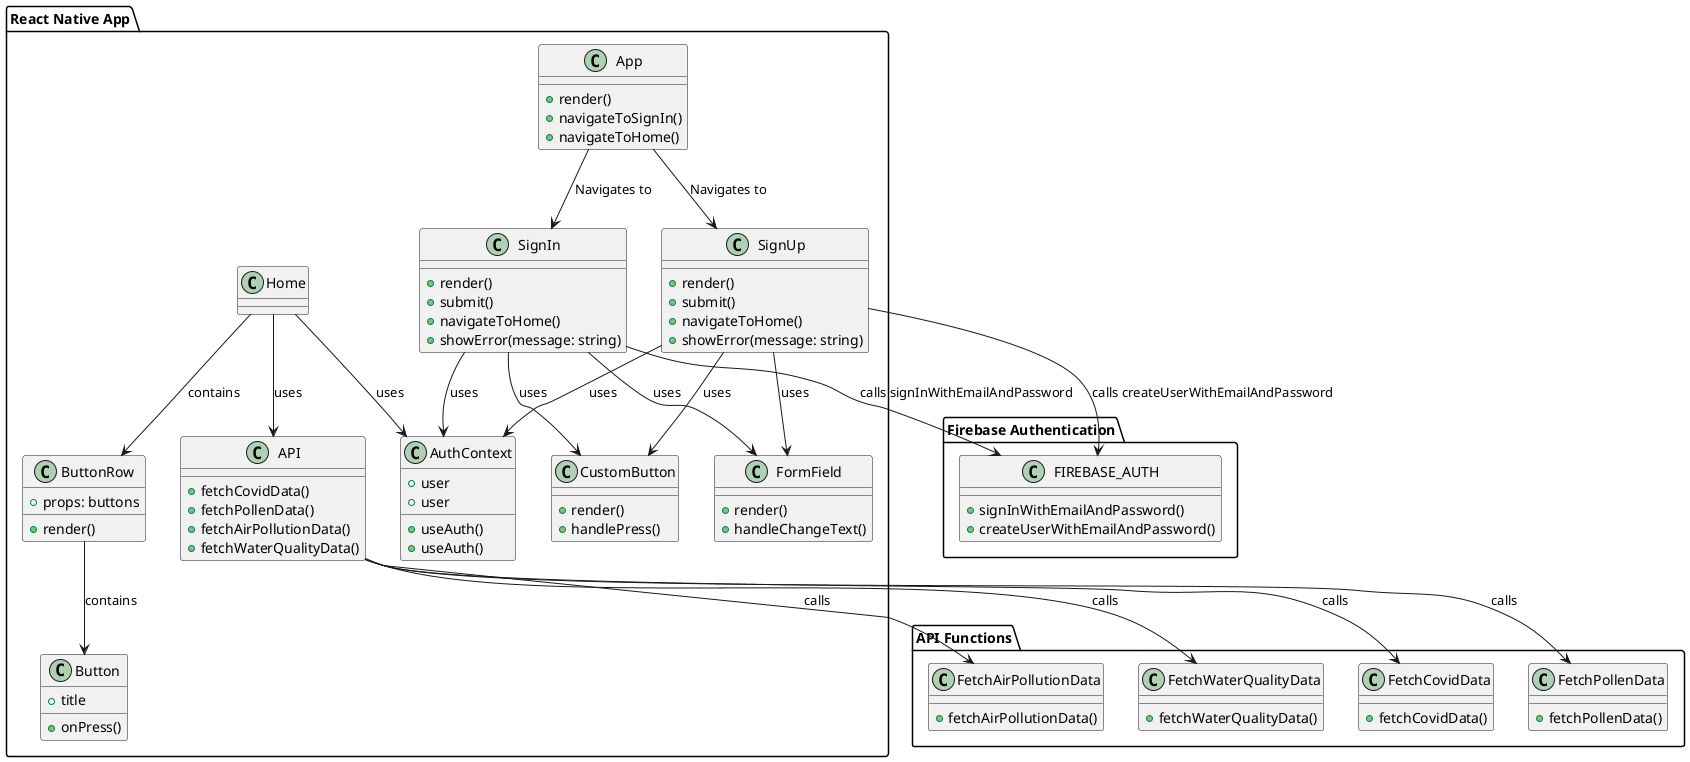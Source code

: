 @startuml

' Define React Native App components
package "React Native App" {
    class App {
        +render()
        +navigateToSignIn()
        +navigateToHome()
    }

    class SignIn {
        +render()
        +submit()
        +navigateToHome()
        +showError(message: string)
    }

    class SignUp {
        +render()
        +submit()
        +navigateToHome()
        +showError(message: string)
    }

    class CustomButton {
        +render()
        +handlePress()
    }

    class FormField {
        +render()
        +handleChangeText()
    }

    class AuthContext {
        +user
        +useAuth()
    }

    App --> SignIn : "Navigates to"
    App --> SignUp : "Navigates to"
    SignIn --> AuthContext : "uses"
    SignUp --> AuthContext : "uses"
    SignIn --> CustomButton : "uses"
    SignUp --> CustomButton : "uses"
    SignIn --> FormField : "uses"
    SignUp --> FormField : "uses"
}

' Define Firebase Authentication Integration
package "Firebase Authentication" {
    class FIREBASE_AUTH {
        +signInWithEmailAndPassword()
        +createUserWithEmailAndPassword()
    }

    SignIn --> FIREBASE_AUTH : "calls signInWithEmailAndPassword"
    SignUp --> FIREBASE_AUTH : "calls createUserWithEmailAndPassword"
}

' Define ButtonRow and API components
package "React Native App" {
    class ButtonRow {
        +render()
        +props: buttons
    }

    class Button {
        +title
        +onPress()
    }

    class API {
        +fetchCovidData()
        +fetchPollenData()
        +fetchAirPollutionData()
        +fetchWaterQualityData()
    }

    class AuthContext {
        +user
        +useAuth()
    }

    Home --> ButtonRow : "contains"
    ButtonRow --> Button : "contains"
    Home --> API : "uses"
    Home --> AuthContext : "uses"
}

' Define API functions
package "API Functions" {
    class FetchCovidData {
        +fetchCovidData()
    }
    class FetchPollenData {
        +fetchPollenData()
    }
    class FetchAirPollutionData {
        +fetchAirPollutionData()
    }
    class FetchWaterQualityData {
        +fetchWaterQualityData()
    }
}

' Define Relationships
API --> FetchCovidData : "calls"
API --> FetchPollenData : "calls"
API --> FetchAirPollutionData : "calls"
API --> FetchWaterQualityData : "calls"

@enduml
